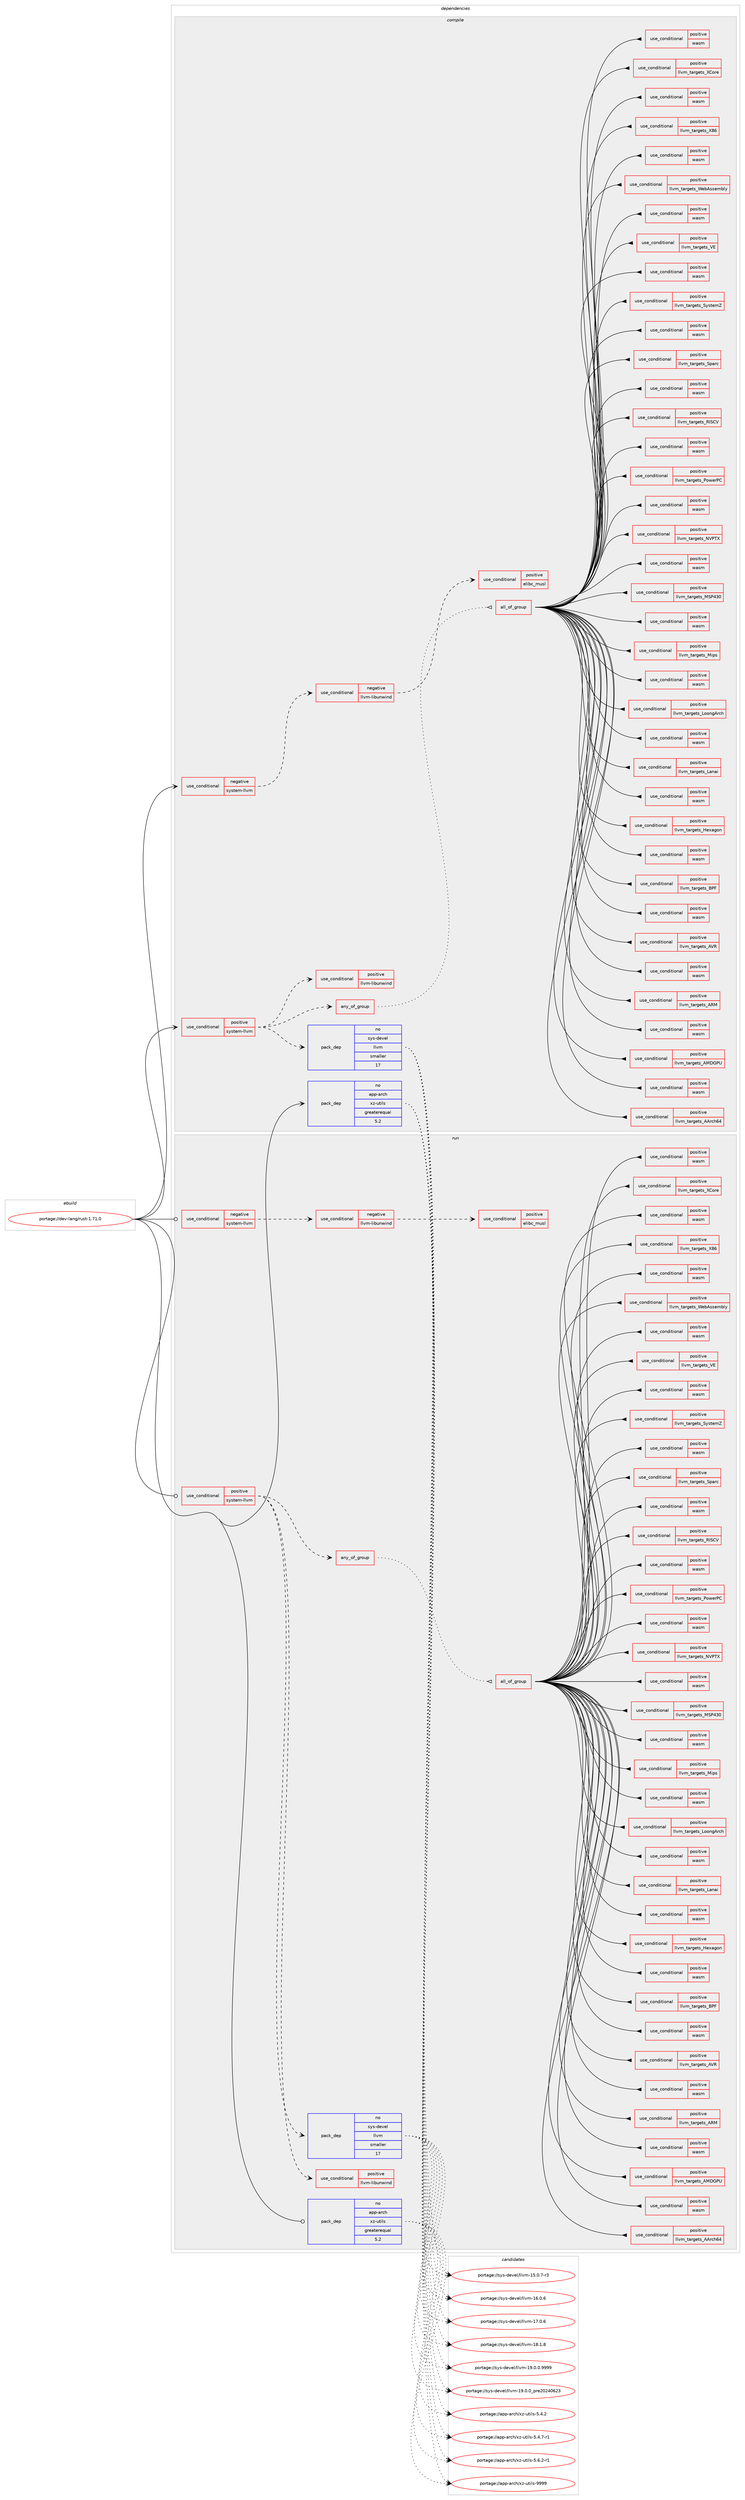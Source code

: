 digraph prolog {

# *************
# Graph options
# *************

newrank=true;
concentrate=true;
compound=true;
graph [rankdir=LR,fontname=Helvetica,fontsize=10,ranksep=1.5];#, ranksep=2.5, nodesep=0.2];
edge  [arrowhead=vee];
node  [fontname=Helvetica,fontsize=10];

# **********
# The ebuild
# **********

subgraph cluster_leftcol {
color=gray;
rank=same;
label=<<i>ebuild</i>>;
id [label="portage://dev-lang/rust-1.71.0", color=red, width=4, href="../dev-lang/rust-1.71.0.svg"];
}

# ****************
# The dependencies
# ****************

subgraph cluster_midcol {
color=gray;
label=<<i>dependencies</i>>;
subgraph cluster_compile {
fillcolor="#eeeeee";
style=filled;
label=<<i>compile</i>>;
subgraph cond23715 {
dependency52322 [label=<<TABLE BORDER="0" CELLBORDER="1" CELLSPACING="0" CELLPADDING="4"><TR><TD ROWSPAN="3" CELLPADDING="10">use_conditional</TD></TR><TR><TD>negative</TD></TR><TR><TD>system-llvm</TD></TR></TABLE>>, shape=none, color=red];
subgraph cond23716 {
dependency52323 [label=<<TABLE BORDER="0" CELLBORDER="1" CELLSPACING="0" CELLPADDING="4"><TR><TD ROWSPAN="3" CELLPADDING="10">use_conditional</TD></TR><TR><TD>negative</TD></TR><TR><TD>llvm-libunwind</TD></TR></TABLE>>, shape=none, color=red];
subgraph cond23717 {
dependency52324 [label=<<TABLE BORDER="0" CELLBORDER="1" CELLSPACING="0" CELLPADDING="4"><TR><TD ROWSPAN="3" CELLPADDING="10">use_conditional</TD></TR><TR><TD>positive</TD></TR><TR><TD>elibc_musl</TD></TR></TABLE>>, shape=none, color=red];
# *** BEGIN UNKNOWN DEPENDENCY TYPE (TODO) ***
# dependency52324 -> package_dependency(portage://dev-lang/rust-1.71.0,install,no,sys-libs,libunwind,none,[,,],any_same_slot,[])
# *** END UNKNOWN DEPENDENCY TYPE (TODO) ***

}
dependency52323:e -> dependency52324:w [weight=20,style="dashed",arrowhead="vee"];
}
dependency52322:e -> dependency52323:w [weight=20,style="dashed",arrowhead="vee"];
}
id:e -> dependency52322:w [weight=20,style="solid",arrowhead="vee"];
subgraph cond23718 {
dependency52325 [label=<<TABLE BORDER="0" CELLBORDER="1" CELLSPACING="0" CELLPADDING="4"><TR><TD ROWSPAN="3" CELLPADDING="10">use_conditional</TD></TR><TR><TD>positive</TD></TR><TR><TD>system-llvm</TD></TR></TABLE>>, shape=none, color=red];
subgraph any966 {
dependency52326 [label=<<TABLE BORDER="0" CELLBORDER="1" CELLSPACING="0" CELLPADDING="4"><TR><TD CELLPADDING="10">any_of_group</TD></TR></TABLE>>, shape=none, color=red];subgraph all115 {
dependency52327 [label=<<TABLE BORDER="0" CELLBORDER="1" CELLSPACING="0" CELLPADDING="4"><TR><TD CELLPADDING="10">all_of_group</TD></TR></TABLE>>, shape=none, color=red];subgraph cond23719 {
dependency52328 [label=<<TABLE BORDER="0" CELLBORDER="1" CELLSPACING="0" CELLPADDING="4"><TR><TD ROWSPAN="3" CELLPADDING="10">use_conditional</TD></TR><TR><TD>positive</TD></TR><TR><TD>llvm_targets_AArch64</TD></TR></TABLE>>, shape=none, color=red];
# *** BEGIN UNKNOWN DEPENDENCY TYPE (TODO) ***
# dependency52328 -> package_dependency(portage://dev-lang/rust-1.71.0,install,no,sys-devel,llvm,none,[,,],[slot(16)],[use(enable(llvm_targets_AArch64),negative)])
# *** END UNKNOWN DEPENDENCY TYPE (TODO) ***

}
dependency52327:e -> dependency52328:w [weight=20,style="solid",arrowhead="inv"];
subgraph cond23720 {
dependency52329 [label=<<TABLE BORDER="0" CELLBORDER="1" CELLSPACING="0" CELLPADDING="4"><TR><TD ROWSPAN="3" CELLPADDING="10">use_conditional</TD></TR><TR><TD>positive</TD></TR><TR><TD>wasm</TD></TR></TABLE>>, shape=none, color=red];
# *** BEGIN UNKNOWN DEPENDENCY TYPE (TODO) ***
# dependency52329 -> package_dependency(portage://dev-lang/rust-1.71.0,install,no,sys-devel,lld,none,[,,],[slot(16)],[])
# *** END UNKNOWN DEPENDENCY TYPE (TODO) ***

}
dependency52327:e -> dependency52329:w [weight=20,style="solid",arrowhead="inv"];
subgraph cond23721 {
dependency52330 [label=<<TABLE BORDER="0" CELLBORDER="1" CELLSPACING="0" CELLPADDING="4"><TR><TD ROWSPAN="3" CELLPADDING="10">use_conditional</TD></TR><TR><TD>positive</TD></TR><TR><TD>llvm_targets_AMDGPU</TD></TR></TABLE>>, shape=none, color=red];
# *** BEGIN UNKNOWN DEPENDENCY TYPE (TODO) ***
# dependency52330 -> package_dependency(portage://dev-lang/rust-1.71.0,install,no,sys-devel,llvm,none,[,,],[slot(16)],[use(enable(llvm_targets_AMDGPU),negative)])
# *** END UNKNOWN DEPENDENCY TYPE (TODO) ***

}
dependency52327:e -> dependency52330:w [weight=20,style="solid",arrowhead="inv"];
subgraph cond23722 {
dependency52331 [label=<<TABLE BORDER="0" CELLBORDER="1" CELLSPACING="0" CELLPADDING="4"><TR><TD ROWSPAN="3" CELLPADDING="10">use_conditional</TD></TR><TR><TD>positive</TD></TR><TR><TD>wasm</TD></TR></TABLE>>, shape=none, color=red];
# *** BEGIN UNKNOWN DEPENDENCY TYPE (TODO) ***
# dependency52331 -> package_dependency(portage://dev-lang/rust-1.71.0,install,no,sys-devel,lld,none,[,,],[slot(16)],[])
# *** END UNKNOWN DEPENDENCY TYPE (TODO) ***

}
dependency52327:e -> dependency52331:w [weight=20,style="solid",arrowhead="inv"];
subgraph cond23723 {
dependency52332 [label=<<TABLE BORDER="0" CELLBORDER="1" CELLSPACING="0" CELLPADDING="4"><TR><TD ROWSPAN="3" CELLPADDING="10">use_conditional</TD></TR><TR><TD>positive</TD></TR><TR><TD>llvm_targets_ARM</TD></TR></TABLE>>, shape=none, color=red];
# *** BEGIN UNKNOWN DEPENDENCY TYPE (TODO) ***
# dependency52332 -> package_dependency(portage://dev-lang/rust-1.71.0,install,no,sys-devel,llvm,none,[,,],[slot(16)],[use(enable(llvm_targets_ARM),negative)])
# *** END UNKNOWN DEPENDENCY TYPE (TODO) ***

}
dependency52327:e -> dependency52332:w [weight=20,style="solid",arrowhead="inv"];
subgraph cond23724 {
dependency52333 [label=<<TABLE BORDER="0" CELLBORDER="1" CELLSPACING="0" CELLPADDING="4"><TR><TD ROWSPAN="3" CELLPADDING="10">use_conditional</TD></TR><TR><TD>positive</TD></TR><TR><TD>wasm</TD></TR></TABLE>>, shape=none, color=red];
# *** BEGIN UNKNOWN DEPENDENCY TYPE (TODO) ***
# dependency52333 -> package_dependency(portage://dev-lang/rust-1.71.0,install,no,sys-devel,lld,none,[,,],[slot(16)],[])
# *** END UNKNOWN DEPENDENCY TYPE (TODO) ***

}
dependency52327:e -> dependency52333:w [weight=20,style="solid",arrowhead="inv"];
subgraph cond23725 {
dependency52334 [label=<<TABLE BORDER="0" CELLBORDER="1" CELLSPACING="0" CELLPADDING="4"><TR><TD ROWSPAN="3" CELLPADDING="10">use_conditional</TD></TR><TR><TD>positive</TD></TR><TR><TD>llvm_targets_AVR</TD></TR></TABLE>>, shape=none, color=red];
# *** BEGIN UNKNOWN DEPENDENCY TYPE (TODO) ***
# dependency52334 -> package_dependency(portage://dev-lang/rust-1.71.0,install,no,sys-devel,llvm,none,[,,],[slot(16)],[use(enable(llvm_targets_AVR),negative)])
# *** END UNKNOWN DEPENDENCY TYPE (TODO) ***

}
dependency52327:e -> dependency52334:w [weight=20,style="solid",arrowhead="inv"];
subgraph cond23726 {
dependency52335 [label=<<TABLE BORDER="0" CELLBORDER="1" CELLSPACING="0" CELLPADDING="4"><TR><TD ROWSPAN="3" CELLPADDING="10">use_conditional</TD></TR><TR><TD>positive</TD></TR><TR><TD>wasm</TD></TR></TABLE>>, shape=none, color=red];
# *** BEGIN UNKNOWN DEPENDENCY TYPE (TODO) ***
# dependency52335 -> package_dependency(portage://dev-lang/rust-1.71.0,install,no,sys-devel,lld,none,[,,],[slot(16)],[])
# *** END UNKNOWN DEPENDENCY TYPE (TODO) ***

}
dependency52327:e -> dependency52335:w [weight=20,style="solid",arrowhead="inv"];
subgraph cond23727 {
dependency52336 [label=<<TABLE BORDER="0" CELLBORDER="1" CELLSPACING="0" CELLPADDING="4"><TR><TD ROWSPAN="3" CELLPADDING="10">use_conditional</TD></TR><TR><TD>positive</TD></TR><TR><TD>llvm_targets_BPF</TD></TR></TABLE>>, shape=none, color=red];
# *** BEGIN UNKNOWN DEPENDENCY TYPE (TODO) ***
# dependency52336 -> package_dependency(portage://dev-lang/rust-1.71.0,install,no,sys-devel,llvm,none,[,,],[slot(16)],[use(enable(llvm_targets_BPF),negative)])
# *** END UNKNOWN DEPENDENCY TYPE (TODO) ***

}
dependency52327:e -> dependency52336:w [weight=20,style="solid",arrowhead="inv"];
subgraph cond23728 {
dependency52337 [label=<<TABLE BORDER="0" CELLBORDER="1" CELLSPACING="0" CELLPADDING="4"><TR><TD ROWSPAN="3" CELLPADDING="10">use_conditional</TD></TR><TR><TD>positive</TD></TR><TR><TD>wasm</TD></TR></TABLE>>, shape=none, color=red];
# *** BEGIN UNKNOWN DEPENDENCY TYPE (TODO) ***
# dependency52337 -> package_dependency(portage://dev-lang/rust-1.71.0,install,no,sys-devel,lld,none,[,,],[slot(16)],[])
# *** END UNKNOWN DEPENDENCY TYPE (TODO) ***

}
dependency52327:e -> dependency52337:w [weight=20,style="solid",arrowhead="inv"];
subgraph cond23729 {
dependency52338 [label=<<TABLE BORDER="0" CELLBORDER="1" CELLSPACING="0" CELLPADDING="4"><TR><TD ROWSPAN="3" CELLPADDING="10">use_conditional</TD></TR><TR><TD>positive</TD></TR><TR><TD>llvm_targets_Hexagon</TD></TR></TABLE>>, shape=none, color=red];
# *** BEGIN UNKNOWN DEPENDENCY TYPE (TODO) ***
# dependency52338 -> package_dependency(portage://dev-lang/rust-1.71.0,install,no,sys-devel,llvm,none,[,,],[slot(16)],[use(enable(llvm_targets_Hexagon),negative)])
# *** END UNKNOWN DEPENDENCY TYPE (TODO) ***

}
dependency52327:e -> dependency52338:w [weight=20,style="solid",arrowhead="inv"];
subgraph cond23730 {
dependency52339 [label=<<TABLE BORDER="0" CELLBORDER="1" CELLSPACING="0" CELLPADDING="4"><TR><TD ROWSPAN="3" CELLPADDING="10">use_conditional</TD></TR><TR><TD>positive</TD></TR><TR><TD>wasm</TD></TR></TABLE>>, shape=none, color=red];
# *** BEGIN UNKNOWN DEPENDENCY TYPE (TODO) ***
# dependency52339 -> package_dependency(portage://dev-lang/rust-1.71.0,install,no,sys-devel,lld,none,[,,],[slot(16)],[])
# *** END UNKNOWN DEPENDENCY TYPE (TODO) ***

}
dependency52327:e -> dependency52339:w [weight=20,style="solid",arrowhead="inv"];
subgraph cond23731 {
dependency52340 [label=<<TABLE BORDER="0" CELLBORDER="1" CELLSPACING="0" CELLPADDING="4"><TR><TD ROWSPAN="3" CELLPADDING="10">use_conditional</TD></TR><TR><TD>positive</TD></TR><TR><TD>llvm_targets_Lanai</TD></TR></TABLE>>, shape=none, color=red];
# *** BEGIN UNKNOWN DEPENDENCY TYPE (TODO) ***
# dependency52340 -> package_dependency(portage://dev-lang/rust-1.71.0,install,no,sys-devel,llvm,none,[,,],[slot(16)],[use(enable(llvm_targets_Lanai),negative)])
# *** END UNKNOWN DEPENDENCY TYPE (TODO) ***

}
dependency52327:e -> dependency52340:w [weight=20,style="solid",arrowhead="inv"];
subgraph cond23732 {
dependency52341 [label=<<TABLE BORDER="0" CELLBORDER="1" CELLSPACING="0" CELLPADDING="4"><TR><TD ROWSPAN="3" CELLPADDING="10">use_conditional</TD></TR><TR><TD>positive</TD></TR><TR><TD>wasm</TD></TR></TABLE>>, shape=none, color=red];
# *** BEGIN UNKNOWN DEPENDENCY TYPE (TODO) ***
# dependency52341 -> package_dependency(portage://dev-lang/rust-1.71.0,install,no,sys-devel,lld,none,[,,],[slot(16)],[])
# *** END UNKNOWN DEPENDENCY TYPE (TODO) ***

}
dependency52327:e -> dependency52341:w [weight=20,style="solid",arrowhead="inv"];
subgraph cond23733 {
dependency52342 [label=<<TABLE BORDER="0" CELLBORDER="1" CELLSPACING="0" CELLPADDING="4"><TR><TD ROWSPAN="3" CELLPADDING="10">use_conditional</TD></TR><TR><TD>positive</TD></TR><TR><TD>llvm_targets_LoongArch</TD></TR></TABLE>>, shape=none, color=red];
# *** BEGIN UNKNOWN DEPENDENCY TYPE (TODO) ***
# dependency52342 -> package_dependency(portage://dev-lang/rust-1.71.0,install,no,sys-devel,llvm,none,[,,],[slot(16)],[use(enable(llvm_targets_LoongArch),negative)])
# *** END UNKNOWN DEPENDENCY TYPE (TODO) ***

}
dependency52327:e -> dependency52342:w [weight=20,style="solid",arrowhead="inv"];
subgraph cond23734 {
dependency52343 [label=<<TABLE BORDER="0" CELLBORDER="1" CELLSPACING="0" CELLPADDING="4"><TR><TD ROWSPAN="3" CELLPADDING="10">use_conditional</TD></TR><TR><TD>positive</TD></TR><TR><TD>wasm</TD></TR></TABLE>>, shape=none, color=red];
# *** BEGIN UNKNOWN DEPENDENCY TYPE (TODO) ***
# dependency52343 -> package_dependency(portage://dev-lang/rust-1.71.0,install,no,sys-devel,lld,none,[,,],[slot(16)],[])
# *** END UNKNOWN DEPENDENCY TYPE (TODO) ***

}
dependency52327:e -> dependency52343:w [weight=20,style="solid",arrowhead="inv"];
subgraph cond23735 {
dependency52344 [label=<<TABLE BORDER="0" CELLBORDER="1" CELLSPACING="0" CELLPADDING="4"><TR><TD ROWSPAN="3" CELLPADDING="10">use_conditional</TD></TR><TR><TD>positive</TD></TR><TR><TD>llvm_targets_Mips</TD></TR></TABLE>>, shape=none, color=red];
# *** BEGIN UNKNOWN DEPENDENCY TYPE (TODO) ***
# dependency52344 -> package_dependency(portage://dev-lang/rust-1.71.0,install,no,sys-devel,llvm,none,[,,],[slot(16)],[use(enable(llvm_targets_Mips),negative)])
# *** END UNKNOWN DEPENDENCY TYPE (TODO) ***

}
dependency52327:e -> dependency52344:w [weight=20,style="solid",arrowhead="inv"];
subgraph cond23736 {
dependency52345 [label=<<TABLE BORDER="0" CELLBORDER="1" CELLSPACING="0" CELLPADDING="4"><TR><TD ROWSPAN="3" CELLPADDING="10">use_conditional</TD></TR><TR><TD>positive</TD></TR><TR><TD>wasm</TD></TR></TABLE>>, shape=none, color=red];
# *** BEGIN UNKNOWN DEPENDENCY TYPE (TODO) ***
# dependency52345 -> package_dependency(portage://dev-lang/rust-1.71.0,install,no,sys-devel,lld,none,[,,],[slot(16)],[])
# *** END UNKNOWN DEPENDENCY TYPE (TODO) ***

}
dependency52327:e -> dependency52345:w [weight=20,style="solid",arrowhead="inv"];
subgraph cond23737 {
dependency52346 [label=<<TABLE BORDER="0" CELLBORDER="1" CELLSPACING="0" CELLPADDING="4"><TR><TD ROWSPAN="3" CELLPADDING="10">use_conditional</TD></TR><TR><TD>positive</TD></TR><TR><TD>llvm_targets_MSP430</TD></TR></TABLE>>, shape=none, color=red];
# *** BEGIN UNKNOWN DEPENDENCY TYPE (TODO) ***
# dependency52346 -> package_dependency(portage://dev-lang/rust-1.71.0,install,no,sys-devel,llvm,none,[,,],[slot(16)],[use(enable(llvm_targets_MSP430),negative)])
# *** END UNKNOWN DEPENDENCY TYPE (TODO) ***

}
dependency52327:e -> dependency52346:w [weight=20,style="solid",arrowhead="inv"];
subgraph cond23738 {
dependency52347 [label=<<TABLE BORDER="0" CELLBORDER="1" CELLSPACING="0" CELLPADDING="4"><TR><TD ROWSPAN="3" CELLPADDING="10">use_conditional</TD></TR><TR><TD>positive</TD></TR><TR><TD>wasm</TD></TR></TABLE>>, shape=none, color=red];
# *** BEGIN UNKNOWN DEPENDENCY TYPE (TODO) ***
# dependency52347 -> package_dependency(portage://dev-lang/rust-1.71.0,install,no,sys-devel,lld,none,[,,],[slot(16)],[])
# *** END UNKNOWN DEPENDENCY TYPE (TODO) ***

}
dependency52327:e -> dependency52347:w [weight=20,style="solid",arrowhead="inv"];
subgraph cond23739 {
dependency52348 [label=<<TABLE BORDER="0" CELLBORDER="1" CELLSPACING="0" CELLPADDING="4"><TR><TD ROWSPAN="3" CELLPADDING="10">use_conditional</TD></TR><TR><TD>positive</TD></TR><TR><TD>llvm_targets_NVPTX</TD></TR></TABLE>>, shape=none, color=red];
# *** BEGIN UNKNOWN DEPENDENCY TYPE (TODO) ***
# dependency52348 -> package_dependency(portage://dev-lang/rust-1.71.0,install,no,sys-devel,llvm,none,[,,],[slot(16)],[use(enable(llvm_targets_NVPTX),negative)])
# *** END UNKNOWN DEPENDENCY TYPE (TODO) ***

}
dependency52327:e -> dependency52348:w [weight=20,style="solid",arrowhead="inv"];
subgraph cond23740 {
dependency52349 [label=<<TABLE BORDER="0" CELLBORDER="1" CELLSPACING="0" CELLPADDING="4"><TR><TD ROWSPAN="3" CELLPADDING="10">use_conditional</TD></TR><TR><TD>positive</TD></TR><TR><TD>wasm</TD></TR></TABLE>>, shape=none, color=red];
# *** BEGIN UNKNOWN DEPENDENCY TYPE (TODO) ***
# dependency52349 -> package_dependency(portage://dev-lang/rust-1.71.0,install,no,sys-devel,lld,none,[,,],[slot(16)],[])
# *** END UNKNOWN DEPENDENCY TYPE (TODO) ***

}
dependency52327:e -> dependency52349:w [weight=20,style="solid",arrowhead="inv"];
subgraph cond23741 {
dependency52350 [label=<<TABLE BORDER="0" CELLBORDER="1" CELLSPACING="0" CELLPADDING="4"><TR><TD ROWSPAN="3" CELLPADDING="10">use_conditional</TD></TR><TR><TD>positive</TD></TR><TR><TD>llvm_targets_PowerPC</TD></TR></TABLE>>, shape=none, color=red];
# *** BEGIN UNKNOWN DEPENDENCY TYPE (TODO) ***
# dependency52350 -> package_dependency(portage://dev-lang/rust-1.71.0,install,no,sys-devel,llvm,none,[,,],[slot(16)],[use(enable(llvm_targets_PowerPC),negative)])
# *** END UNKNOWN DEPENDENCY TYPE (TODO) ***

}
dependency52327:e -> dependency52350:w [weight=20,style="solid",arrowhead="inv"];
subgraph cond23742 {
dependency52351 [label=<<TABLE BORDER="0" CELLBORDER="1" CELLSPACING="0" CELLPADDING="4"><TR><TD ROWSPAN="3" CELLPADDING="10">use_conditional</TD></TR><TR><TD>positive</TD></TR><TR><TD>wasm</TD></TR></TABLE>>, shape=none, color=red];
# *** BEGIN UNKNOWN DEPENDENCY TYPE (TODO) ***
# dependency52351 -> package_dependency(portage://dev-lang/rust-1.71.0,install,no,sys-devel,lld,none,[,,],[slot(16)],[])
# *** END UNKNOWN DEPENDENCY TYPE (TODO) ***

}
dependency52327:e -> dependency52351:w [weight=20,style="solid",arrowhead="inv"];
subgraph cond23743 {
dependency52352 [label=<<TABLE BORDER="0" CELLBORDER="1" CELLSPACING="0" CELLPADDING="4"><TR><TD ROWSPAN="3" CELLPADDING="10">use_conditional</TD></TR><TR><TD>positive</TD></TR><TR><TD>llvm_targets_RISCV</TD></TR></TABLE>>, shape=none, color=red];
# *** BEGIN UNKNOWN DEPENDENCY TYPE (TODO) ***
# dependency52352 -> package_dependency(portage://dev-lang/rust-1.71.0,install,no,sys-devel,llvm,none,[,,],[slot(16)],[use(enable(llvm_targets_RISCV),negative)])
# *** END UNKNOWN DEPENDENCY TYPE (TODO) ***

}
dependency52327:e -> dependency52352:w [weight=20,style="solid",arrowhead="inv"];
subgraph cond23744 {
dependency52353 [label=<<TABLE BORDER="0" CELLBORDER="1" CELLSPACING="0" CELLPADDING="4"><TR><TD ROWSPAN="3" CELLPADDING="10">use_conditional</TD></TR><TR><TD>positive</TD></TR><TR><TD>wasm</TD></TR></TABLE>>, shape=none, color=red];
# *** BEGIN UNKNOWN DEPENDENCY TYPE (TODO) ***
# dependency52353 -> package_dependency(portage://dev-lang/rust-1.71.0,install,no,sys-devel,lld,none,[,,],[slot(16)],[])
# *** END UNKNOWN DEPENDENCY TYPE (TODO) ***

}
dependency52327:e -> dependency52353:w [weight=20,style="solid",arrowhead="inv"];
subgraph cond23745 {
dependency52354 [label=<<TABLE BORDER="0" CELLBORDER="1" CELLSPACING="0" CELLPADDING="4"><TR><TD ROWSPAN="3" CELLPADDING="10">use_conditional</TD></TR><TR><TD>positive</TD></TR><TR><TD>llvm_targets_Sparc</TD></TR></TABLE>>, shape=none, color=red];
# *** BEGIN UNKNOWN DEPENDENCY TYPE (TODO) ***
# dependency52354 -> package_dependency(portage://dev-lang/rust-1.71.0,install,no,sys-devel,llvm,none,[,,],[slot(16)],[use(enable(llvm_targets_Sparc),negative)])
# *** END UNKNOWN DEPENDENCY TYPE (TODO) ***

}
dependency52327:e -> dependency52354:w [weight=20,style="solid",arrowhead="inv"];
subgraph cond23746 {
dependency52355 [label=<<TABLE BORDER="0" CELLBORDER="1" CELLSPACING="0" CELLPADDING="4"><TR><TD ROWSPAN="3" CELLPADDING="10">use_conditional</TD></TR><TR><TD>positive</TD></TR><TR><TD>wasm</TD></TR></TABLE>>, shape=none, color=red];
# *** BEGIN UNKNOWN DEPENDENCY TYPE (TODO) ***
# dependency52355 -> package_dependency(portage://dev-lang/rust-1.71.0,install,no,sys-devel,lld,none,[,,],[slot(16)],[])
# *** END UNKNOWN DEPENDENCY TYPE (TODO) ***

}
dependency52327:e -> dependency52355:w [weight=20,style="solid",arrowhead="inv"];
subgraph cond23747 {
dependency52356 [label=<<TABLE BORDER="0" CELLBORDER="1" CELLSPACING="0" CELLPADDING="4"><TR><TD ROWSPAN="3" CELLPADDING="10">use_conditional</TD></TR><TR><TD>positive</TD></TR><TR><TD>llvm_targets_SystemZ</TD></TR></TABLE>>, shape=none, color=red];
# *** BEGIN UNKNOWN DEPENDENCY TYPE (TODO) ***
# dependency52356 -> package_dependency(portage://dev-lang/rust-1.71.0,install,no,sys-devel,llvm,none,[,,],[slot(16)],[use(enable(llvm_targets_SystemZ),negative)])
# *** END UNKNOWN DEPENDENCY TYPE (TODO) ***

}
dependency52327:e -> dependency52356:w [weight=20,style="solid",arrowhead="inv"];
subgraph cond23748 {
dependency52357 [label=<<TABLE BORDER="0" CELLBORDER="1" CELLSPACING="0" CELLPADDING="4"><TR><TD ROWSPAN="3" CELLPADDING="10">use_conditional</TD></TR><TR><TD>positive</TD></TR><TR><TD>wasm</TD></TR></TABLE>>, shape=none, color=red];
# *** BEGIN UNKNOWN DEPENDENCY TYPE (TODO) ***
# dependency52357 -> package_dependency(portage://dev-lang/rust-1.71.0,install,no,sys-devel,lld,none,[,,],[slot(16)],[])
# *** END UNKNOWN DEPENDENCY TYPE (TODO) ***

}
dependency52327:e -> dependency52357:w [weight=20,style="solid",arrowhead="inv"];
subgraph cond23749 {
dependency52358 [label=<<TABLE BORDER="0" CELLBORDER="1" CELLSPACING="0" CELLPADDING="4"><TR><TD ROWSPAN="3" CELLPADDING="10">use_conditional</TD></TR><TR><TD>positive</TD></TR><TR><TD>llvm_targets_VE</TD></TR></TABLE>>, shape=none, color=red];
# *** BEGIN UNKNOWN DEPENDENCY TYPE (TODO) ***
# dependency52358 -> package_dependency(portage://dev-lang/rust-1.71.0,install,no,sys-devel,llvm,none,[,,],[slot(16)],[use(enable(llvm_targets_VE),negative)])
# *** END UNKNOWN DEPENDENCY TYPE (TODO) ***

}
dependency52327:e -> dependency52358:w [weight=20,style="solid",arrowhead="inv"];
subgraph cond23750 {
dependency52359 [label=<<TABLE BORDER="0" CELLBORDER="1" CELLSPACING="0" CELLPADDING="4"><TR><TD ROWSPAN="3" CELLPADDING="10">use_conditional</TD></TR><TR><TD>positive</TD></TR><TR><TD>wasm</TD></TR></TABLE>>, shape=none, color=red];
# *** BEGIN UNKNOWN DEPENDENCY TYPE (TODO) ***
# dependency52359 -> package_dependency(portage://dev-lang/rust-1.71.0,install,no,sys-devel,lld,none,[,,],[slot(16)],[])
# *** END UNKNOWN DEPENDENCY TYPE (TODO) ***

}
dependency52327:e -> dependency52359:w [weight=20,style="solid",arrowhead="inv"];
subgraph cond23751 {
dependency52360 [label=<<TABLE BORDER="0" CELLBORDER="1" CELLSPACING="0" CELLPADDING="4"><TR><TD ROWSPAN="3" CELLPADDING="10">use_conditional</TD></TR><TR><TD>positive</TD></TR><TR><TD>llvm_targets_WebAssembly</TD></TR></TABLE>>, shape=none, color=red];
# *** BEGIN UNKNOWN DEPENDENCY TYPE (TODO) ***
# dependency52360 -> package_dependency(portage://dev-lang/rust-1.71.0,install,no,sys-devel,llvm,none,[,,],[slot(16)],[use(enable(llvm_targets_WebAssembly),negative)])
# *** END UNKNOWN DEPENDENCY TYPE (TODO) ***

}
dependency52327:e -> dependency52360:w [weight=20,style="solid",arrowhead="inv"];
subgraph cond23752 {
dependency52361 [label=<<TABLE BORDER="0" CELLBORDER="1" CELLSPACING="0" CELLPADDING="4"><TR><TD ROWSPAN="3" CELLPADDING="10">use_conditional</TD></TR><TR><TD>positive</TD></TR><TR><TD>wasm</TD></TR></TABLE>>, shape=none, color=red];
# *** BEGIN UNKNOWN DEPENDENCY TYPE (TODO) ***
# dependency52361 -> package_dependency(portage://dev-lang/rust-1.71.0,install,no,sys-devel,lld,none,[,,],[slot(16)],[])
# *** END UNKNOWN DEPENDENCY TYPE (TODO) ***

}
dependency52327:e -> dependency52361:w [weight=20,style="solid",arrowhead="inv"];
subgraph cond23753 {
dependency52362 [label=<<TABLE BORDER="0" CELLBORDER="1" CELLSPACING="0" CELLPADDING="4"><TR><TD ROWSPAN="3" CELLPADDING="10">use_conditional</TD></TR><TR><TD>positive</TD></TR><TR><TD>llvm_targets_X86</TD></TR></TABLE>>, shape=none, color=red];
# *** BEGIN UNKNOWN DEPENDENCY TYPE (TODO) ***
# dependency52362 -> package_dependency(portage://dev-lang/rust-1.71.0,install,no,sys-devel,llvm,none,[,,],[slot(16)],[use(enable(llvm_targets_X86),negative)])
# *** END UNKNOWN DEPENDENCY TYPE (TODO) ***

}
dependency52327:e -> dependency52362:w [weight=20,style="solid",arrowhead="inv"];
subgraph cond23754 {
dependency52363 [label=<<TABLE BORDER="0" CELLBORDER="1" CELLSPACING="0" CELLPADDING="4"><TR><TD ROWSPAN="3" CELLPADDING="10">use_conditional</TD></TR><TR><TD>positive</TD></TR><TR><TD>wasm</TD></TR></TABLE>>, shape=none, color=red];
# *** BEGIN UNKNOWN DEPENDENCY TYPE (TODO) ***
# dependency52363 -> package_dependency(portage://dev-lang/rust-1.71.0,install,no,sys-devel,lld,none,[,,],[slot(16)],[])
# *** END UNKNOWN DEPENDENCY TYPE (TODO) ***

}
dependency52327:e -> dependency52363:w [weight=20,style="solid",arrowhead="inv"];
subgraph cond23755 {
dependency52364 [label=<<TABLE BORDER="0" CELLBORDER="1" CELLSPACING="0" CELLPADDING="4"><TR><TD ROWSPAN="3" CELLPADDING="10">use_conditional</TD></TR><TR><TD>positive</TD></TR><TR><TD>llvm_targets_XCore</TD></TR></TABLE>>, shape=none, color=red];
# *** BEGIN UNKNOWN DEPENDENCY TYPE (TODO) ***
# dependency52364 -> package_dependency(portage://dev-lang/rust-1.71.0,install,no,sys-devel,llvm,none,[,,],[slot(16)],[use(enable(llvm_targets_XCore),negative)])
# *** END UNKNOWN DEPENDENCY TYPE (TODO) ***

}
dependency52327:e -> dependency52364:w [weight=20,style="solid",arrowhead="inv"];
subgraph cond23756 {
dependency52365 [label=<<TABLE BORDER="0" CELLBORDER="1" CELLSPACING="0" CELLPADDING="4"><TR><TD ROWSPAN="3" CELLPADDING="10">use_conditional</TD></TR><TR><TD>positive</TD></TR><TR><TD>wasm</TD></TR></TABLE>>, shape=none, color=red];
# *** BEGIN UNKNOWN DEPENDENCY TYPE (TODO) ***
# dependency52365 -> package_dependency(portage://dev-lang/rust-1.71.0,install,no,sys-devel,lld,none,[,,],[slot(16)],[])
# *** END UNKNOWN DEPENDENCY TYPE (TODO) ***

}
dependency52327:e -> dependency52365:w [weight=20,style="solid",arrowhead="inv"];
}
dependency52326:e -> dependency52327:w [weight=20,style="dotted",arrowhead="oinv"];
}
dependency52325:e -> dependency52326:w [weight=20,style="dashed",arrowhead="vee"];
subgraph pack27529 {
dependency52366 [label=<<TABLE BORDER="0" CELLBORDER="1" CELLSPACING="0" CELLPADDING="4" WIDTH="220"><TR><TD ROWSPAN="6" CELLPADDING="30">pack_dep</TD></TR><TR><TD WIDTH="110">no</TD></TR><TR><TD>sys-devel</TD></TR><TR><TD>llvm</TD></TR><TR><TD>smaller</TD></TR><TR><TD>17</TD></TR></TABLE>>, shape=none, color=blue];
}
dependency52325:e -> dependency52366:w [weight=20,style="dashed",arrowhead="vee"];
subgraph cond23757 {
dependency52367 [label=<<TABLE BORDER="0" CELLBORDER="1" CELLSPACING="0" CELLPADDING="4"><TR><TD ROWSPAN="3" CELLPADDING="10">use_conditional</TD></TR><TR><TD>positive</TD></TR><TR><TD>llvm-libunwind</TD></TR></TABLE>>, shape=none, color=red];
# *** BEGIN UNKNOWN DEPENDENCY TYPE (TODO) ***
# dependency52367 -> package_dependency(portage://dev-lang/rust-1.71.0,install,no,sys-libs,llvm-libunwind,none,[,,],any_same_slot,[])
# *** END UNKNOWN DEPENDENCY TYPE (TODO) ***

}
dependency52325:e -> dependency52367:w [weight=20,style="dashed",arrowhead="vee"];
}
id:e -> dependency52325:w [weight=20,style="solid",arrowhead="vee"];
subgraph pack27530 {
dependency52368 [label=<<TABLE BORDER="0" CELLBORDER="1" CELLSPACING="0" CELLPADDING="4" WIDTH="220"><TR><TD ROWSPAN="6" CELLPADDING="30">pack_dep</TD></TR><TR><TD WIDTH="110">no</TD></TR><TR><TD>app-arch</TD></TR><TR><TD>xz-utils</TD></TR><TR><TD>greaterequal</TD></TR><TR><TD>5.2</TD></TR></TABLE>>, shape=none, color=blue];
}
id:e -> dependency52368:w [weight=20,style="solid",arrowhead="vee"];
# *** BEGIN UNKNOWN DEPENDENCY TYPE (TODO) ***
# id -> package_dependency(portage://dev-lang/rust-1.71.0,install,no,dev-libs,openssl,none,[,,],[slot(0),equal],[])
# *** END UNKNOWN DEPENDENCY TYPE (TODO) ***

# *** BEGIN UNKNOWN DEPENDENCY TYPE (TODO) ***
# id -> package_dependency(portage://dev-lang/rust-1.71.0,install,no,net-misc,curl,none,[,,],any_same_slot,[use(enable(http2),none),use(enable(ssl),none)])
# *** END UNKNOWN DEPENDENCY TYPE (TODO) ***

# *** BEGIN UNKNOWN DEPENDENCY TYPE (TODO) ***
# id -> package_dependency(portage://dev-lang/rust-1.71.0,install,no,sys-libs,zlib,none,[,,],any_same_slot,[])
# *** END UNKNOWN DEPENDENCY TYPE (TODO) ***

# *** BEGIN UNKNOWN DEPENDENCY TYPE (TODO) ***
# id -> package_dependency(portage://dev-lang/rust-1.71.0,install,strong,sys-devel,llvm,none,[,,],[slot(0)],[])
# *** END UNKNOWN DEPENDENCY TYPE (TODO) ***

}
subgraph cluster_compileandrun {
fillcolor="#eeeeee";
style=filled;
label=<<i>compile and run</i>>;
}
subgraph cluster_run {
fillcolor="#eeeeee";
style=filled;
label=<<i>run</i>>;
subgraph cond23758 {
dependency52369 [label=<<TABLE BORDER="0" CELLBORDER="1" CELLSPACING="0" CELLPADDING="4"><TR><TD ROWSPAN="3" CELLPADDING="10">use_conditional</TD></TR><TR><TD>negative</TD></TR><TR><TD>system-llvm</TD></TR></TABLE>>, shape=none, color=red];
subgraph cond23759 {
dependency52370 [label=<<TABLE BORDER="0" CELLBORDER="1" CELLSPACING="0" CELLPADDING="4"><TR><TD ROWSPAN="3" CELLPADDING="10">use_conditional</TD></TR><TR><TD>negative</TD></TR><TR><TD>llvm-libunwind</TD></TR></TABLE>>, shape=none, color=red];
subgraph cond23760 {
dependency52371 [label=<<TABLE BORDER="0" CELLBORDER="1" CELLSPACING="0" CELLPADDING="4"><TR><TD ROWSPAN="3" CELLPADDING="10">use_conditional</TD></TR><TR><TD>positive</TD></TR><TR><TD>elibc_musl</TD></TR></TABLE>>, shape=none, color=red];
# *** BEGIN UNKNOWN DEPENDENCY TYPE (TODO) ***
# dependency52371 -> package_dependency(portage://dev-lang/rust-1.71.0,run,no,sys-libs,libunwind,none,[,,],any_same_slot,[])
# *** END UNKNOWN DEPENDENCY TYPE (TODO) ***

}
dependency52370:e -> dependency52371:w [weight=20,style="dashed",arrowhead="vee"];
}
dependency52369:e -> dependency52370:w [weight=20,style="dashed",arrowhead="vee"];
}
id:e -> dependency52369:w [weight=20,style="solid",arrowhead="odot"];
subgraph cond23761 {
dependency52372 [label=<<TABLE BORDER="0" CELLBORDER="1" CELLSPACING="0" CELLPADDING="4"><TR><TD ROWSPAN="3" CELLPADDING="10">use_conditional</TD></TR><TR><TD>positive</TD></TR><TR><TD>system-llvm</TD></TR></TABLE>>, shape=none, color=red];
subgraph any967 {
dependency52373 [label=<<TABLE BORDER="0" CELLBORDER="1" CELLSPACING="0" CELLPADDING="4"><TR><TD CELLPADDING="10">any_of_group</TD></TR></TABLE>>, shape=none, color=red];subgraph all116 {
dependency52374 [label=<<TABLE BORDER="0" CELLBORDER="1" CELLSPACING="0" CELLPADDING="4"><TR><TD CELLPADDING="10">all_of_group</TD></TR></TABLE>>, shape=none, color=red];subgraph cond23762 {
dependency52375 [label=<<TABLE BORDER="0" CELLBORDER="1" CELLSPACING="0" CELLPADDING="4"><TR><TD ROWSPAN="3" CELLPADDING="10">use_conditional</TD></TR><TR><TD>positive</TD></TR><TR><TD>llvm_targets_AArch64</TD></TR></TABLE>>, shape=none, color=red];
# *** BEGIN UNKNOWN DEPENDENCY TYPE (TODO) ***
# dependency52375 -> package_dependency(portage://dev-lang/rust-1.71.0,run,no,sys-devel,llvm,none,[,,],[slot(16)],[use(enable(llvm_targets_AArch64),negative)])
# *** END UNKNOWN DEPENDENCY TYPE (TODO) ***

}
dependency52374:e -> dependency52375:w [weight=20,style="solid",arrowhead="inv"];
subgraph cond23763 {
dependency52376 [label=<<TABLE BORDER="0" CELLBORDER="1" CELLSPACING="0" CELLPADDING="4"><TR><TD ROWSPAN="3" CELLPADDING="10">use_conditional</TD></TR><TR><TD>positive</TD></TR><TR><TD>wasm</TD></TR></TABLE>>, shape=none, color=red];
# *** BEGIN UNKNOWN DEPENDENCY TYPE (TODO) ***
# dependency52376 -> package_dependency(portage://dev-lang/rust-1.71.0,run,no,sys-devel,lld,none,[,,],[slot(16)],[])
# *** END UNKNOWN DEPENDENCY TYPE (TODO) ***

}
dependency52374:e -> dependency52376:w [weight=20,style="solid",arrowhead="inv"];
subgraph cond23764 {
dependency52377 [label=<<TABLE BORDER="0" CELLBORDER="1" CELLSPACING="0" CELLPADDING="4"><TR><TD ROWSPAN="3" CELLPADDING="10">use_conditional</TD></TR><TR><TD>positive</TD></TR><TR><TD>llvm_targets_AMDGPU</TD></TR></TABLE>>, shape=none, color=red];
# *** BEGIN UNKNOWN DEPENDENCY TYPE (TODO) ***
# dependency52377 -> package_dependency(portage://dev-lang/rust-1.71.0,run,no,sys-devel,llvm,none,[,,],[slot(16)],[use(enable(llvm_targets_AMDGPU),negative)])
# *** END UNKNOWN DEPENDENCY TYPE (TODO) ***

}
dependency52374:e -> dependency52377:w [weight=20,style="solid",arrowhead="inv"];
subgraph cond23765 {
dependency52378 [label=<<TABLE BORDER="0" CELLBORDER="1" CELLSPACING="0" CELLPADDING="4"><TR><TD ROWSPAN="3" CELLPADDING="10">use_conditional</TD></TR><TR><TD>positive</TD></TR><TR><TD>wasm</TD></TR></TABLE>>, shape=none, color=red];
# *** BEGIN UNKNOWN DEPENDENCY TYPE (TODO) ***
# dependency52378 -> package_dependency(portage://dev-lang/rust-1.71.0,run,no,sys-devel,lld,none,[,,],[slot(16)],[])
# *** END UNKNOWN DEPENDENCY TYPE (TODO) ***

}
dependency52374:e -> dependency52378:w [weight=20,style="solid",arrowhead="inv"];
subgraph cond23766 {
dependency52379 [label=<<TABLE BORDER="0" CELLBORDER="1" CELLSPACING="0" CELLPADDING="4"><TR><TD ROWSPAN="3" CELLPADDING="10">use_conditional</TD></TR><TR><TD>positive</TD></TR><TR><TD>llvm_targets_ARM</TD></TR></TABLE>>, shape=none, color=red];
# *** BEGIN UNKNOWN DEPENDENCY TYPE (TODO) ***
# dependency52379 -> package_dependency(portage://dev-lang/rust-1.71.0,run,no,sys-devel,llvm,none,[,,],[slot(16)],[use(enable(llvm_targets_ARM),negative)])
# *** END UNKNOWN DEPENDENCY TYPE (TODO) ***

}
dependency52374:e -> dependency52379:w [weight=20,style="solid",arrowhead="inv"];
subgraph cond23767 {
dependency52380 [label=<<TABLE BORDER="0" CELLBORDER="1" CELLSPACING="0" CELLPADDING="4"><TR><TD ROWSPAN="3" CELLPADDING="10">use_conditional</TD></TR><TR><TD>positive</TD></TR><TR><TD>wasm</TD></TR></TABLE>>, shape=none, color=red];
# *** BEGIN UNKNOWN DEPENDENCY TYPE (TODO) ***
# dependency52380 -> package_dependency(portage://dev-lang/rust-1.71.0,run,no,sys-devel,lld,none,[,,],[slot(16)],[])
# *** END UNKNOWN DEPENDENCY TYPE (TODO) ***

}
dependency52374:e -> dependency52380:w [weight=20,style="solid",arrowhead="inv"];
subgraph cond23768 {
dependency52381 [label=<<TABLE BORDER="0" CELLBORDER="1" CELLSPACING="0" CELLPADDING="4"><TR><TD ROWSPAN="3" CELLPADDING="10">use_conditional</TD></TR><TR><TD>positive</TD></TR><TR><TD>llvm_targets_AVR</TD></TR></TABLE>>, shape=none, color=red];
# *** BEGIN UNKNOWN DEPENDENCY TYPE (TODO) ***
# dependency52381 -> package_dependency(portage://dev-lang/rust-1.71.0,run,no,sys-devel,llvm,none,[,,],[slot(16)],[use(enable(llvm_targets_AVR),negative)])
# *** END UNKNOWN DEPENDENCY TYPE (TODO) ***

}
dependency52374:e -> dependency52381:w [weight=20,style="solid",arrowhead="inv"];
subgraph cond23769 {
dependency52382 [label=<<TABLE BORDER="0" CELLBORDER="1" CELLSPACING="0" CELLPADDING="4"><TR><TD ROWSPAN="3" CELLPADDING="10">use_conditional</TD></TR><TR><TD>positive</TD></TR><TR><TD>wasm</TD></TR></TABLE>>, shape=none, color=red];
# *** BEGIN UNKNOWN DEPENDENCY TYPE (TODO) ***
# dependency52382 -> package_dependency(portage://dev-lang/rust-1.71.0,run,no,sys-devel,lld,none,[,,],[slot(16)],[])
# *** END UNKNOWN DEPENDENCY TYPE (TODO) ***

}
dependency52374:e -> dependency52382:w [weight=20,style="solid",arrowhead="inv"];
subgraph cond23770 {
dependency52383 [label=<<TABLE BORDER="0" CELLBORDER="1" CELLSPACING="0" CELLPADDING="4"><TR><TD ROWSPAN="3" CELLPADDING="10">use_conditional</TD></TR><TR><TD>positive</TD></TR><TR><TD>llvm_targets_BPF</TD></TR></TABLE>>, shape=none, color=red];
# *** BEGIN UNKNOWN DEPENDENCY TYPE (TODO) ***
# dependency52383 -> package_dependency(portage://dev-lang/rust-1.71.0,run,no,sys-devel,llvm,none,[,,],[slot(16)],[use(enable(llvm_targets_BPF),negative)])
# *** END UNKNOWN DEPENDENCY TYPE (TODO) ***

}
dependency52374:e -> dependency52383:w [weight=20,style="solid",arrowhead="inv"];
subgraph cond23771 {
dependency52384 [label=<<TABLE BORDER="0" CELLBORDER="1" CELLSPACING="0" CELLPADDING="4"><TR><TD ROWSPAN="3" CELLPADDING="10">use_conditional</TD></TR><TR><TD>positive</TD></TR><TR><TD>wasm</TD></TR></TABLE>>, shape=none, color=red];
# *** BEGIN UNKNOWN DEPENDENCY TYPE (TODO) ***
# dependency52384 -> package_dependency(portage://dev-lang/rust-1.71.0,run,no,sys-devel,lld,none,[,,],[slot(16)],[])
# *** END UNKNOWN DEPENDENCY TYPE (TODO) ***

}
dependency52374:e -> dependency52384:w [weight=20,style="solid",arrowhead="inv"];
subgraph cond23772 {
dependency52385 [label=<<TABLE BORDER="0" CELLBORDER="1" CELLSPACING="0" CELLPADDING="4"><TR><TD ROWSPAN="3" CELLPADDING="10">use_conditional</TD></TR><TR><TD>positive</TD></TR><TR><TD>llvm_targets_Hexagon</TD></TR></TABLE>>, shape=none, color=red];
# *** BEGIN UNKNOWN DEPENDENCY TYPE (TODO) ***
# dependency52385 -> package_dependency(portage://dev-lang/rust-1.71.0,run,no,sys-devel,llvm,none,[,,],[slot(16)],[use(enable(llvm_targets_Hexagon),negative)])
# *** END UNKNOWN DEPENDENCY TYPE (TODO) ***

}
dependency52374:e -> dependency52385:w [weight=20,style="solid",arrowhead="inv"];
subgraph cond23773 {
dependency52386 [label=<<TABLE BORDER="0" CELLBORDER="1" CELLSPACING="0" CELLPADDING="4"><TR><TD ROWSPAN="3" CELLPADDING="10">use_conditional</TD></TR><TR><TD>positive</TD></TR><TR><TD>wasm</TD></TR></TABLE>>, shape=none, color=red];
# *** BEGIN UNKNOWN DEPENDENCY TYPE (TODO) ***
# dependency52386 -> package_dependency(portage://dev-lang/rust-1.71.0,run,no,sys-devel,lld,none,[,,],[slot(16)],[])
# *** END UNKNOWN DEPENDENCY TYPE (TODO) ***

}
dependency52374:e -> dependency52386:w [weight=20,style="solid",arrowhead="inv"];
subgraph cond23774 {
dependency52387 [label=<<TABLE BORDER="0" CELLBORDER="1" CELLSPACING="0" CELLPADDING="4"><TR><TD ROWSPAN="3" CELLPADDING="10">use_conditional</TD></TR><TR><TD>positive</TD></TR><TR><TD>llvm_targets_Lanai</TD></TR></TABLE>>, shape=none, color=red];
# *** BEGIN UNKNOWN DEPENDENCY TYPE (TODO) ***
# dependency52387 -> package_dependency(portage://dev-lang/rust-1.71.0,run,no,sys-devel,llvm,none,[,,],[slot(16)],[use(enable(llvm_targets_Lanai),negative)])
# *** END UNKNOWN DEPENDENCY TYPE (TODO) ***

}
dependency52374:e -> dependency52387:w [weight=20,style="solid",arrowhead="inv"];
subgraph cond23775 {
dependency52388 [label=<<TABLE BORDER="0" CELLBORDER="1" CELLSPACING="0" CELLPADDING="4"><TR><TD ROWSPAN="3" CELLPADDING="10">use_conditional</TD></TR><TR><TD>positive</TD></TR><TR><TD>wasm</TD></TR></TABLE>>, shape=none, color=red];
# *** BEGIN UNKNOWN DEPENDENCY TYPE (TODO) ***
# dependency52388 -> package_dependency(portage://dev-lang/rust-1.71.0,run,no,sys-devel,lld,none,[,,],[slot(16)],[])
# *** END UNKNOWN DEPENDENCY TYPE (TODO) ***

}
dependency52374:e -> dependency52388:w [weight=20,style="solid",arrowhead="inv"];
subgraph cond23776 {
dependency52389 [label=<<TABLE BORDER="0" CELLBORDER="1" CELLSPACING="0" CELLPADDING="4"><TR><TD ROWSPAN="3" CELLPADDING="10">use_conditional</TD></TR><TR><TD>positive</TD></TR><TR><TD>llvm_targets_LoongArch</TD></TR></TABLE>>, shape=none, color=red];
# *** BEGIN UNKNOWN DEPENDENCY TYPE (TODO) ***
# dependency52389 -> package_dependency(portage://dev-lang/rust-1.71.0,run,no,sys-devel,llvm,none,[,,],[slot(16)],[use(enable(llvm_targets_LoongArch),negative)])
# *** END UNKNOWN DEPENDENCY TYPE (TODO) ***

}
dependency52374:e -> dependency52389:w [weight=20,style="solid",arrowhead="inv"];
subgraph cond23777 {
dependency52390 [label=<<TABLE BORDER="0" CELLBORDER="1" CELLSPACING="0" CELLPADDING="4"><TR><TD ROWSPAN="3" CELLPADDING="10">use_conditional</TD></TR><TR><TD>positive</TD></TR><TR><TD>wasm</TD></TR></TABLE>>, shape=none, color=red];
# *** BEGIN UNKNOWN DEPENDENCY TYPE (TODO) ***
# dependency52390 -> package_dependency(portage://dev-lang/rust-1.71.0,run,no,sys-devel,lld,none,[,,],[slot(16)],[])
# *** END UNKNOWN DEPENDENCY TYPE (TODO) ***

}
dependency52374:e -> dependency52390:w [weight=20,style="solid",arrowhead="inv"];
subgraph cond23778 {
dependency52391 [label=<<TABLE BORDER="0" CELLBORDER="1" CELLSPACING="0" CELLPADDING="4"><TR><TD ROWSPAN="3" CELLPADDING="10">use_conditional</TD></TR><TR><TD>positive</TD></TR><TR><TD>llvm_targets_Mips</TD></TR></TABLE>>, shape=none, color=red];
# *** BEGIN UNKNOWN DEPENDENCY TYPE (TODO) ***
# dependency52391 -> package_dependency(portage://dev-lang/rust-1.71.0,run,no,sys-devel,llvm,none,[,,],[slot(16)],[use(enable(llvm_targets_Mips),negative)])
# *** END UNKNOWN DEPENDENCY TYPE (TODO) ***

}
dependency52374:e -> dependency52391:w [weight=20,style="solid",arrowhead="inv"];
subgraph cond23779 {
dependency52392 [label=<<TABLE BORDER="0" CELLBORDER="1" CELLSPACING="0" CELLPADDING="4"><TR><TD ROWSPAN="3" CELLPADDING="10">use_conditional</TD></TR><TR><TD>positive</TD></TR><TR><TD>wasm</TD></TR></TABLE>>, shape=none, color=red];
# *** BEGIN UNKNOWN DEPENDENCY TYPE (TODO) ***
# dependency52392 -> package_dependency(portage://dev-lang/rust-1.71.0,run,no,sys-devel,lld,none,[,,],[slot(16)],[])
# *** END UNKNOWN DEPENDENCY TYPE (TODO) ***

}
dependency52374:e -> dependency52392:w [weight=20,style="solid",arrowhead="inv"];
subgraph cond23780 {
dependency52393 [label=<<TABLE BORDER="0" CELLBORDER="1" CELLSPACING="0" CELLPADDING="4"><TR><TD ROWSPAN="3" CELLPADDING="10">use_conditional</TD></TR><TR><TD>positive</TD></TR><TR><TD>llvm_targets_MSP430</TD></TR></TABLE>>, shape=none, color=red];
# *** BEGIN UNKNOWN DEPENDENCY TYPE (TODO) ***
# dependency52393 -> package_dependency(portage://dev-lang/rust-1.71.0,run,no,sys-devel,llvm,none,[,,],[slot(16)],[use(enable(llvm_targets_MSP430),negative)])
# *** END UNKNOWN DEPENDENCY TYPE (TODO) ***

}
dependency52374:e -> dependency52393:w [weight=20,style="solid",arrowhead="inv"];
subgraph cond23781 {
dependency52394 [label=<<TABLE BORDER="0" CELLBORDER="1" CELLSPACING="0" CELLPADDING="4"><TR><TD ROWSPAN="3" CELLPADDING="10">use_conditional</TD></TR><TR><TD>positive</TD></TR><TR><TD>wasm</TD></TR></TABLE>>, shape=none, color=red];
# *** BEGIN UNKNOWN DEPENDENCY TYPE (TODO) ***
# dependency52394 -> package_dependency(portage://dev-lang/rust-1.71.0,run,no,sys-devel,lld,none,[,,],[slot(16)],[])
# *** END UNKNOWN DEPENDENCY TYPE (TODO) ***

}
dependency52374:e -> dependency52394:w [weight=20,style="solid",arrowhead="inv"];
subgraph cond23782 {
dependency52395 [label=<<TABLE BORDER="0" CELLBORDER="1" CELLSPACING="0" CELLPADDING="4"><TR><TD ROWSPAN="3" CELLPADDING="10">use_conditional</TD></TR><TR><TD>positive</TD></TR><TR><TD>llvm_targets_NVPTX</TD></TR></TABLE>>, shape=none, color=red];
# *** BEGIN UNKNOWN DEPENDENCY TYPE (TODO) ***
# dependency52395 -> package_dependency(portage://dev-lang/rust-1.71.0,run,no,sys-devel,llvm,none,[,,],[slot(16)],[use(enable(llvm_targets_NVPTX),negative)])
# *** END UNKNOWN DEPENDENCY TYPE (TODO) ***

}
dependency52374:e -> dependency52395:w [weight=20,style="solid",arrowhead="inv"];
subgraph cond23783 {
dependency52396 [label=<<TABLE BORDER="0" CELLBORDER="1" CELLSPACING="0" CELLPADDING="4"><TR><TD ROWSPAN="3" CELLPADDING="10">use_conditional</TD></TR><TR><TD>positive</TD></TR><TR><TD>wasm</TD></TR></TABLE>>, shape=none, color=red];
# *** BEGIN UNKNOWN DEPENDENCY TYPE (TODO) ***
# dependency52396 -> package_dependency(portage://dev-lang/rust-1.71.0,run,no,sys-devel,lld,none,[,,],[slot(16)],[])
# *** END UNKNOWN DEPENDENCY TYPE (TODO) ***

}
dependency52374:e -> dependency52396:w [weight=20,style="solid",arrowhead="inv"];
subgraph cond23784 {
dependency52397 [label=<<TABLE BORDER="0" CELLBORDER="1" CELLSPACING="0" CELLPADDING="4"><TR><TD ROWSPAN="3" CELLPADDING="10">use_conditional</TD></TR><TR><TD>positive</TD></TR><TR><TD>llvm_targets_PowerPC</TD></TR></TABLE>>, shape=none, color=red];
# *** BEGIN UNKNOWN DEPENDENCY TYPE (TODO) ***
# dependency52397 -> package_dependency(portage://dev-lang/rust-1.71.0,run,no,sys-devel,llvm,none,[,,],[slot(16)],[use(enable(llvm_targets_PowerPC),negative)])
# *** END UNKNOWN DEPENDENCY TYPE (TODO) ***

}
dependency52374:e -> dependency52397:w [weight=20,style="solid",arrowhead="inv"];
subgraph cond23785 {
dependency52398 [label=<<TABLE BORDER="0" CELLBORDER="1" CELLSPACING="0" CELLPADDING="4"><TR><TD ROWSPAN="3" CELLPADDING="10">use_conditional</TD></TR><TR><TD>positive</TD></TR><TR><TD>wasm</TD></TR></TABLE>>, shape=none, color=red];
# *** BEGIN UNKNOWN DEPENDENCY TYPE (TODO) ***
# dependency52398 -> package_dependency(portage://dev-lang/rust-1.71.0,run,no,sys-devel,lld,none,[,,],[slot(16)],[])
# *** END UNKNOWN DEPENDENCY TYPE (TODO) ***

}
dependency52374:e -> dependency52398:w [weight=20,style="solid",arrowhead="inv"];
subgraph cond23786 {
dependency52399 [label=<<TABLE BORDER="0" CELLBORDER="1" CELLSPACING="0" CELLPADDING="4"><TR><TD ROWSPAN="3" CELLPADDING="10">use_conditional</TD></TR><TR><TD>positive</TD></TR><TR><TD>llvm_targets_RISCV</TD></TR></TABLE>>, shape=none, color=red];
# *** BEGIN UNKNOWN DEPENDENCY TYPE (TODO) ***
# dependency52399 -> package_dependency(portage://dev-lang/rust-1.71.0,run,no,sys-devel,llvm,none,[,,],[slot(16)],[use(enable(llvm_targets_RISCV),negative)])
# *** END UNKNOWN DEPENDENCY TYPE (TODO) ***

}
dependency52374:e -> dependency52399:w [weight=20,style="solid",arrowhead="inv"];
subgraph cond23787 {
dependency52400 [label=<<TABLE BORDER="0" CELLBORDER="1" CELLSPACING="0" CELLPADDING="4"><TR><TD ROWSPAN="3" CELLPADDING="10">use_conditional</TD></TR><TR><TD>positive</TD></TR><TR><TD>wasm</TD></TR></TABLE>>, shape=none, color=red];
# *** BEGIN UNKNOWN DEPENDENCY TYPE (TODO) ***
# dependency52400 -> package_dependency(portage://dev-lang/rust-1.71.0,run,no,sys-devel,lld,none,[,,],[slot(16)],[])
# *** END UNKNOWN DEPENDENCY TYPE (TODO) ***

}
dependency52374:e -> dependency52400:w [weight=20,style="solid",arrowhead="inv"];
subgraph cond23788 {
dependency52401 [label=<<TABLE BORDER="0" CELLBORDER="1" CELLSPACING="0" CELLPADDING="4"><TR><TD ROWSPAN="3" CELLPADDING="10">use_conditional</TD></TR><TR><TD>positive</TD></TR><TR><TD>llvm_targets_Sparc</TD></TR></TABLE>>, shape=none, color=red];
# *** BEGIN UNKNOWN DEPENDENCY TYPE (TODO) ***
# dependency52401 -> package_dependency(portage://dev-lang/rust-1.71.0,run,no,sys-devel,llvm,none,[,,],[slot(16)],[use(enable(llvm_targets_Sparc),negative)])
# *** END UNKNOWN DEPENDENCY TYPE (TODO) ***

}
dependency52374:e -> dependency52401:w [weight=20,style="solid",arrowhead="inv"];
subgraph cond23789 {
dependency52402 [label=<<TABLE BORDER="0" CELLBORDER="1" CELLSPACING="0" CELLPADDING="4"><TR><TD ROWSPAN="3" CELLPADDING="10">use_conditional</TD></TR><TR><TD>positive</TD></TR><TR><TD>wasm</TD></TR></TABLE>>, shape=none, color=red];
# *** BEGIN UNKNOWN DEPENDENCY TYPE (TODO) ***
# dependency52402 -> package_dependency(portage://dev-lang/rust-1.71.0,run,no,sys-devel,lld,none,[,,],[slot(16)],[])
# *** END UNKNOWN DEPENDENCY TYPE (TODO) ***

}
dependency52374:e -> dependency52402:w [weight=20,style="solid",arrowhead="inv"];
subgraph cond23790 {
dependency52403 [label=<<TABLE BORDER="0" CELLBORDER="1" CELLSPACING="0" CELLPADDING="4"><TR><TD ROWSPAN="3" CELLPADDING="10">use_conditional</TD></TR><TR><TD>positive</TD></TR><TR><TD>llvm_targets_SystemZ</TD></TR></TABLE>>, shape=none, color=red];
# *** BEGIN UNKNOWN DEPENDENCY TYPE (TODO) ***
# dependency52403 -> package_dependency(portage://dev-lang/rust-1.71.0,run,no,sys-devel,llvm,none,[,,],[slot(16)],[use(enable(llvm_targets_SystemZ),negative)])
# *** END UNKNOWN DEPENDENCY TYPE (TODO) ***

}
dependency52374:e -> dependency52403:w [weight=20,style="solid",arrowhead="inv"];
subgraph cond23791 {
dependency52404 [label=<<TABLE BORDER="0" CELLBORDER="1" CELLSPACING="0" CELLPADDING="4"><TR><TD ROWSPAN="3" CELLPADDING="10">use_conditional</TD></TR><TR><TD>positive</TD></TR><TR><TD>wasm</TD></TR></TABLE>>, shape=none, color=red];
# *** BEGIN UNKNOWN DEPENDENCY TYPE (TODO) ***
# dependency52404 -> package_dependency(portage://dev-lang/rust-1.71.0,run,no,sys-devel,lld,none,[,,],[slot(16)],[])
# *** END UNKNOWN DEPENDENCY TYPE (TODO) ***

}
dependency52374:e -> dependency52404:w [weight=20,style="solid",arrowhead="inv"];
subgraph cond23792 {
dependency52405 [label=<<TABLE BORDER="0" CELLBORDER="1" CELLSPACING="0" CELLPADDING="4"><TR><TD ROWSPAN="3" CELLPADDING="10">use_conditional</TD></TR><TR><TD>positive</TD></TR><TR><TD>llvm_targets_VE</TD></TR></TABLE>>, shape=none, color=red];
# *** BEGIN UNKNOWN DEPENDENCY TYPE (TODO) ***
# dependency52405 -> package_dependency(portage://dev-lang/rust-1.71.0,run,no,sys-devel,llvm,none,[,,],[slot(16)],[use(enable(llvm_targets_VE),negative)])
# *** END UNKNOWN DEPENDENCY TYPE (TODO) ***

}
dependency52374:e -> dependency52405:w [weight=20,style="solid",arrowhead="inv"];
subgraph cond23793 {
dependency52406 [label=<<TABLE BORDER="0" CELLBORDER="1" CELLSPACING="0" CELLPADDING="4"><TR><TD ROWSPAN="3" CELLPADDING="10">use_conditional</TD></TR><TR><TD>positive</TD></TR><TR><TD>wasm</TD></TR></TABLE>>, shape=none, color=red];
# *** BEGIN UNKNOWN DEPENDENCY TYPE (TODO) ***
# dependency52406 -> package_dependency(portage://dev-lang/rust-1.71.0,run,no,sys-devel,lld,none,[,,],[slot(16)],[])
# *** END UNKNOWN DEPENDENCY TYPE (TODO) ***

}
dependency52374:e -> dependency52406:w [weight=20,style="solid",arrowhead="inv"];
subgraph cond23794 {
dependency52407 [label=<<TABLE BORDER="0" CELLBORDER="1" CELLSPACING="0" CELLPADDING="4"><TR><TD ROWSPAN="3" CELLPADDING="10">use_conditional</TD></TR><TR><TD>positive</TD></TR><TR><TD>llvm_targets_WebAssembly</TD></TR></TABLE>>, shape=none, color=red];
# *** BEGIN UNKNOWN DEPENDENCY TYPE (TODO) ***
# dependency52407 -> package_dependency(portage://dev-lang/rust-1.71.0,run,no,sys-devel,llvm,none,[,,],[slot(16)],[use(enable(llvm_targets_WebAssembly),negative)])
# *** END UNKNOWN DEPENDENCY TYPE (TODO) ***

}
dependency52374:e -> dependency52407:w [weight=20,style="solid",arrowhead="inv"];
subgraph cond23795 {
dependency52408 [label=<<TABLE BORDER="0" CELLBORDER="1" CELLSPACING="0" CELLPADDING="4"><TR><TD ROWSPAN="3" CELLPADDING="10">use_conditional</TD></TR><TR><TD>positive</TD></TR><TR><TD>wasm</TD></TR></TABLE>>, shape=none, color=red];
# *** BEGIN UNKNOWN DEPENDENCY TYPE (TODO) ***
# dependency52408 -> package_dependency(portage://dev-lang/rust-1.71.0,run,no,sys-devel,lld,none,[,,],[slot(16)],[])
# *** END UNKNOWN DEPENDENCY TYPE (TODO) ***

}
dependency52374:e -> dependency52408:w [weight=20,style="solid",arrowhead="inv"];
subgraph cond23796 {
dependency52409 [label=<<TABLE BORDER="0" CELLBORDER="1" CELLSPACING="0" CELLPADDING="4"><TR><TD ROWSPAN="3" CELLPADDING="10">use_conditional</TD></TR><TR><TD>positive</TD></TR><TR><TD>llvm_targets_X86</TD></TR></TABLE>>, shape=none, color=red];
# *** BEGIN UNKNOWN DEPENDENCY TYPE (TODO) ***
# dependency52409 -> package_dependency(portage://dev-lang/rust-1.71.0,run,no,sys-devel,llvm,none,[,,],[slot(16)],[use(enable(llvm_targets_X86),negative)])
# *** END UNKNOWN DEPENDENCY TYPE (TODO) ***

}
dependency52374:e -> dependency52409:w [weight=20,style="solid",arrowhead="inv"];
subgraph cond23797 {
dependency52410 [label=<<TABLE BORDER="0" CELLBORDER="1" CELLSPACING="0" CELLPADDING="4"><TR><TD ROWSPAN="3" CELLPADDING="10">use_conditional</TD></TR><TR><TD>positive</TD></TR><TR><TD>wasm</TD></TR></TABLE>>, shape=none, color=red];
# *** BEGIN UNKNOWN DEPENDENCY TYPE (TODO) ***
# dependency52410 -> package_dependency(portage://dev-lang/rust-1.71.0,run,no,sys-devel,lld,none,[,,],[slot(16)],[])
# *** END UNKNOWN DEPENDENCY TYPE (TODO) ***

}
dependency52374:e -> dependency52410:w [weight=20,style="solid",arrowhead="inv"];
subgraph cond23798 {
dependency52411 [label=<<TABLE BORDER="0" CELLBORDER="1" CELLSPACING="0" CELLPADDING="4"><TR><TD ROWSPAN="3" CELLPADDING="10">use_conditional</TD></TR><TR><TD>positive</TD></TR><TR><TD>llvm_targets_XCore</TD></TR></TABLE>>, shape=none, color=red];
# *** BEGIN UNKNOWN DEPENDENCY TYPE (TODO) ***
# dependency52411 -> package_dependency(portage://dev-lang/rust-1.71.0,run,no,sys-devel,llvm,none,[,,],[slot(16)],[use(enable(llvm_targets_XCore),negative)])
# *** END UNKNOWN DEPENDENCY TYPE (TODO) ***

}
dependency52374:e -> dependency52411:w [weight=20,style="solid",arrowhead="inv"];
subgraph cond23799 {
dependency52412 [label=<<TABLE BORDER="0" CELLBORDER="1" CELLSPACING="0" CELLPADDING="4"><TR><TD ROWSPAN="3" CELLPADDING="10">use_conditional</TD></TR><TR><TD>positive</TD></TR><TR><TD>wasm</TD></TR></TABLE>>, shape=none, color=red];
# *** BEGIN UNKNOWN DEPENDENCY TYPE (TODO) ***
# dependency52412 -> package_dependency(portage://dev-lang/rust-1.71.0,run,no,sys-devel,lld,none,[,,],[slot(16)],[])
# *** END UNKNOWN DEPENDENCY TYPE (TODO) ***

}
dependency52374:e -> dependency52412:w [weight=20,style="solid",arrowhead="inv"];
}
dependency52373:e -> dependency52374:w [weight=20,style="dotted",arrowhead="oinv"];
}
dependency52372:e -> dependency52373:w [weight=20,style="dashed",arrowhead="vee"];
subgraph pack27531 {
dependency52413 [label=<<TABLE BORDER="0" CELLBORDER="1" CELLSPACING="0" CELLPADDING="4" WIDTH="220"><TR><TD ROWSPAN="6" CELLPADDING="30">pack_dep</TD></TR><TR><TD WIDTH="110">no</TD></TR><TR><TD>sys-devel</TD></TR><TR><TD>llvm</TD></TR><TR><TD>smaller</TD></TR><TR><TD>17</TD></TR></TABLE>>, shape=none, color=blue];
}
dependency52372:e -> dependency52413:w [weight=20,style="dashed",arrowhead="vee"];
subgraph cond23800 {
dependency52414 [label=<<TABLE BORDER="0" CELLBORDER="1" CELLSPACING="0" CELLPADDING="4"><TR><TD ROWSPAN="3" CELLPADDING="10">use_conditional</TD></TR><TR><TD>positive</TD></TR><TR><TD>llvm-libunwind</TD></TR></TABLE>>, shape=none, color=red];
# *** BEGIN UNKNOWN DEPENDENCY TYPE (TODO) ***
# dependency52414 -> package_dependency(portage://dev-lang/rust-1.71.0,run,no,sys-libs,llvm-libunwind,none,[,,],any_same_slot,[])
# *** END UNKNOWN DEPENDENCY TYPE (TODO) ***

}
dependency52372:e -> dependency52414:w [weight=20,style="dashed",arrowhead="vee"];
}
id:e -> dependency52372:w [weight=20,style="solid",arrowhead="odot"];
subgraph pack27532 {
dependency52415 [label=<<TABLE BORDER="0" CELLBORDER="1" CELLSPACING="0" CELLPADDING="4" WIDTH="220"><TR><TD ROWSPAN="6" CELLPADDING="30">pack_dep</TD></TR><TR><TD WIDTH="110">no</TD></TR><TR><TD>app-arch</TD></TR><TR><TD>xz-utils</TD></TR><TR><TD>greaterequal</TD></TR><TR><TD>5.2</TD></TR></TABLE>>, shape=none, color=blue];
}
id:e -> dependency52415:w [weight=20,style="solid",arrowhead="odot"];
# *** BEGIN UNKNOWN DEPENDENCY TYPE (TODO) ***
# id -> package_dependency(portage://dev-lang/rust-1.71.0,run,no,app-eselect,eselect-rust,none,[,,],[],[])
# *** END UNKNOWN DEPENDENCY TYPE (TODO) ***

# *** BEGIN UNKNOWN DEPENDENCY TYPE (TODO) ***
# id -> package_dependency(portage://dev-lang/rust-1.71.0,run,no,dev-libs,openssl,none,[,,],[slot(0),equal],[])
# *** END UNKNOWN DEPENDENCY TYPE (TODO) ***

# *** BEGIN UNKNOWN DEPENDENCY TYPE (TODO) ***
# id -> package_dependency(portage://dev-lang/rust-1.71.0,run,no,net-misc,curl,none,[,,],any_same_slot,[use(enable(http2),none),use(enable(ssl),none)])
# *** END UNKNOWN DEPENDENCY TYPE (TODO) ***

# *** BEGIN UNKNOWN DEPENDENCY TYPE (TODO) ***
# id -> package_dependency(portage://dev-lang/rust-1.71.0,run,no,sys-apps,lsb-release,none,[,,],[],[])
# *** END UNKNOWN DEPENDENCY TYPE (TODO) ***

# *** BEGIN UNKNOWN DEPENDENCY TYPE (TODO) ***
# id -> package_dependency(portage://dev-lang/rust-1.71.0,run,no,sys-libs,zlib,none,[,,],any_same_slot,[])
# *** END UNKNOWN DEPENDENCY TYPE (TODO) ***

}
}

# **************
# The candidates
# **************

subgraph cluster_choices {
rank=same;
color=gray;
label=<<i>candidates</i>>;

subgraph choice27529 {
color=black;
nodesep=1;
choice1151211154510010111810110847108108118109454953464846554511451 [label="portage://sys-devel/llvm-15.0.7-r3", color=red, width=4,href="../sys-devel/llvm-15.0.7-r3.svg"];
choice115121115451001011181011084710810811810945495446484654 [label="portage://sys-devel/llvm-16.0.6", color=red, width=4,href="../sys-devel/llvm-16.0.6.svg"];
choice115121115451001011181011084710810811810945495546484654 [label="portage://sys-devel/llvm-17.0.6", color=red, width=4,href="../sys-devel/llvm-17.0.6.svg"];
choice115121115451001011181011084710810811810945495646494656 [label="portage://sys-devel/llvm-18.1.8", color=red, width=4,href="../sys-devel/llvm-18.1.8.svg"];
choice1151211154510010111810110847108108118109454957464846484657575757 [label="portage://sys-devel/llvm-19.0.0.9999", color=red, width=4,href="../sys-devel/llvm-19.0.0.9999.svg"];
choice115121115451001011181011084710810811810945495746484648951121141015048505248545051 [label="portage://sys-devel/llvm-19.0.0_pre20240623", color=red, width=4,href="../sys-devel/llvm-19.0.0_pre20240623.svg"];
dependency52366:e -> choice1151211154510010111810110847108108118109454953464846554511451:w [style=dotted,weight="100"];
dependency52366:e -> choice115121115451001011181011084710810811810945495446484654:w [style=dotted,weight="100"];
dependency52366:e -> choice115121115451001011181011084710810811810945495546484654:w [style=dotted,weight="100"];
dependency52366:e -> choice115121115451001011181011084710810811810945495646494656:w [style=dotted,weight="100"];
dependency52366:e -> choice1151211154510010111810110847108108118109454957464846484657575757:w [style=dotted,weight="100"];
dependency52366:e -> choice115121115451001011181011084710810811810945495746484648951121141015048505248545051:w [style=dotted,weight="100"];
}
subgraph choice27530 {
color=black;
nodesep=1;
choice971121124597114991044712012245117116105108115455346524650 [label="portage://app-arch/xz-utils-5.4.2", color=red, width=4,href="../app-arch/xz-utils-5.4.2.svg"];
choice9711211245971149910447120122451171161051081154553465246554511449 [label="portage://app-arch/xz-utils-5.4.7-r1", color=red, width=4,href="../app-arch/xz-utils-5.4.7-r1.svg"];
choice9711211245971149910447120122451171161051081154553465446504511449 [label="portage://app-arch/xz-utils-5.6.2-r1", color=red, width=4,href="../app-arch/xz-utils-5.6.2-r1.svg"];
choice9711211245971149910447120122451171161051081154557575757 [label="portage://app-arch/xz-utils-9999", color=red, width=4,href="../app-arch/xz-utils-9999.svg"];
dependency52368:e -> choice971121124597114991044712012245117116105108115455346524650:w [style=dotted,weight="100"];
dependency52368:e -> choice9711211245971149910447120122451171161051081154553465246554511449:w [style=dotted,weight="100"];
dependency52368:e -> choice9711211245971149910447120122451171161051081154553465446504511449:w [style=dotted,weight="100"];
dependency52368:e -> choice9711211245971149910447120122451171161051081154557575757:w [style=dotted,weight="100"];
}
subgraph choice27531 {
color=black;
nodesep=1;
choice1151211154510010111810110847108108118109454953464846554511451 [label="portage://sys-devel/llvm-15.0.7-r3", color=red, width=4,href="../sys-devel/llvm-15.0.7-r3.svg"];
choice115121115451001011181011084710810811810945495446484654 [label="portage://sys-devel/llvm-16.0.6", color=red, width=4,href="../sys-devel/llvm-16.0.6.svg"];
choice115121115451001011181011084710810811810945495546484654 [label="portage://sys-devel/llvm-17.0.6", color=red, width=4,href="../sys-devel/llvm-17.0.6.svg"];
choice115121115451001011181011084710810811810945495646494656 [label="portage://sys-devel/llvm-18.1.8", color=red, width=4,href="../sys-devel/llvm-18.1.8.svg"];
choice1151211154510010111810110847108108118109454957464846484657575757 [label="portage://sys-devel/llvm-19.0.0.9999", color=red, width=4,href="../sys-devel/llvm-19.0.0.9999.svg"];
choice115121115451001011181011084710810811810945495746484648951121141015048505248545051 [label="portage://sys-devel/llvm-19.0.0_pre20240623", color=red, width=4,href="../sys-devel/llvm-19.0.0_pre20240623.svg"];
dependency52413:e -> choice1151211154510010111810110847108108118109454953464846554511451:w [style=dotted,weight="100"];
dependency52413:e -> choice115121115451001011181011084710810811810945495446484654:w [style=dotted,weight="100"];
dependency52413:e -> choice115121115451001011181011084710810811810945495546484654:w [style=dotted,weight="100"];
dependency52413:e -> choice115121115451001011181011084710810811810945495646494656:w [style=dotted,weight="100"];
dependency52413:e -> choice1151211154510010111810110847108108118109454957464846484657575757:w [style=dotted,weight="100"];
dependency52413:e -> choice115121115451001011181011084710810811810945495746484648951121141015048505248545051:w [style=dotted,weight="100"];
}
subgraph choice27532 {
color=black;
nodesep=1;
choice971121124597114991044712012245117116105108115455346524650 [label="portage://app-arch/xz-utils-5.4.2", color=red, width=4,href="../app-arch/xz-utils-5.4.2.svg"];
choice9711211245971149910447120122451171161051081154553465246554511449 [label="portage://app-arch/xz-utils-5.4.7-r1", color=red, width=4,href="../app-arch/xz-utils-5.4.7-r1.svg"];
choice9711211245971149910447120122451171161051081154553465446504511449 [label="portage://app-arch/xz-utils-5.6.2-r1", color=red, width=4,href="../app-arch/xz-utils-5.6.2-r1.svg"];
choice9711211245971149910447120122451171161051081154557575757 [label="portage://app-arch/xz-utils-9999", color=red, width=4,href="../app-arch/xz-utils-9999.svg"];
dependency52415:e -> choice971121124597114991044712012245117116105108115455346524650:w [style=dotted,weight="100"];
dependency52415:e -> choice9711211245971149910447120122451171161051081154553465246554511449:w [style=dotted,weight="100"];
dependency52415:e -> choice9711211245971149910447120122451171161051081154553465446504511449:w [style=dotted,weight="100"];
dependency52415:e -> choice9711211245971149910447120122451171161051081154557575757:w [style=dotted,weight="100"];
}
}

}
